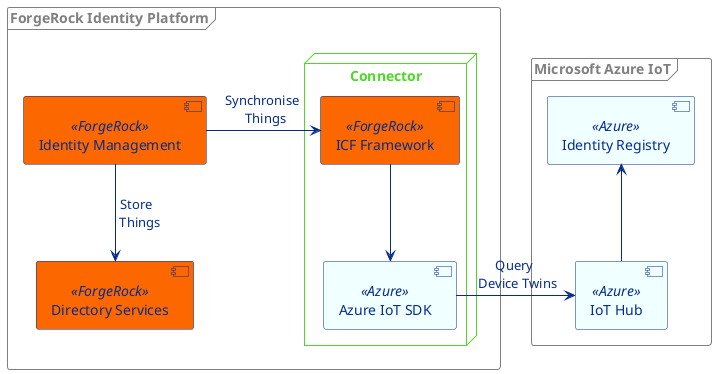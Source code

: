 @startuml

skinparam component {
  FontColor #062b8c
  BackgroundColor<<ForgeRock>> #fc6700
  BorderColor #062b8c
  BackgroundColor<<Azure>> azure
  ArrowColor #062b8c
  ArrowFontColor #062b8c
}
skinparam node {
  BorderColor #4ED827
  FontColor #4ED827
}
skinparam frame {
  BorderColor gray
  FontColor gray
}

frame "Microsoft Azure IoT" {
    [IoT Hub] as hub <<Azure>>
    [Identity Registry] as db <<Azure>>
}
frame "ForgeRock Identity Platform" {
    [Identity Management] as idm <<ForgeRock>>
    [Directory Services] as ds <<ForgeRock>>
    node "Connector" {
        [ICF Framework] as icf <<ForgeRock>>
        [Azure IoT SDK] as sdk <<Azure>>
    }
}

idm -down-> ds : Store \n Things
idm -right-> icf : Synchronise \n Things
icf -down-> sdk
sdk -right-> hub : Query \n Device Twins
hub -up-> db

@enduml